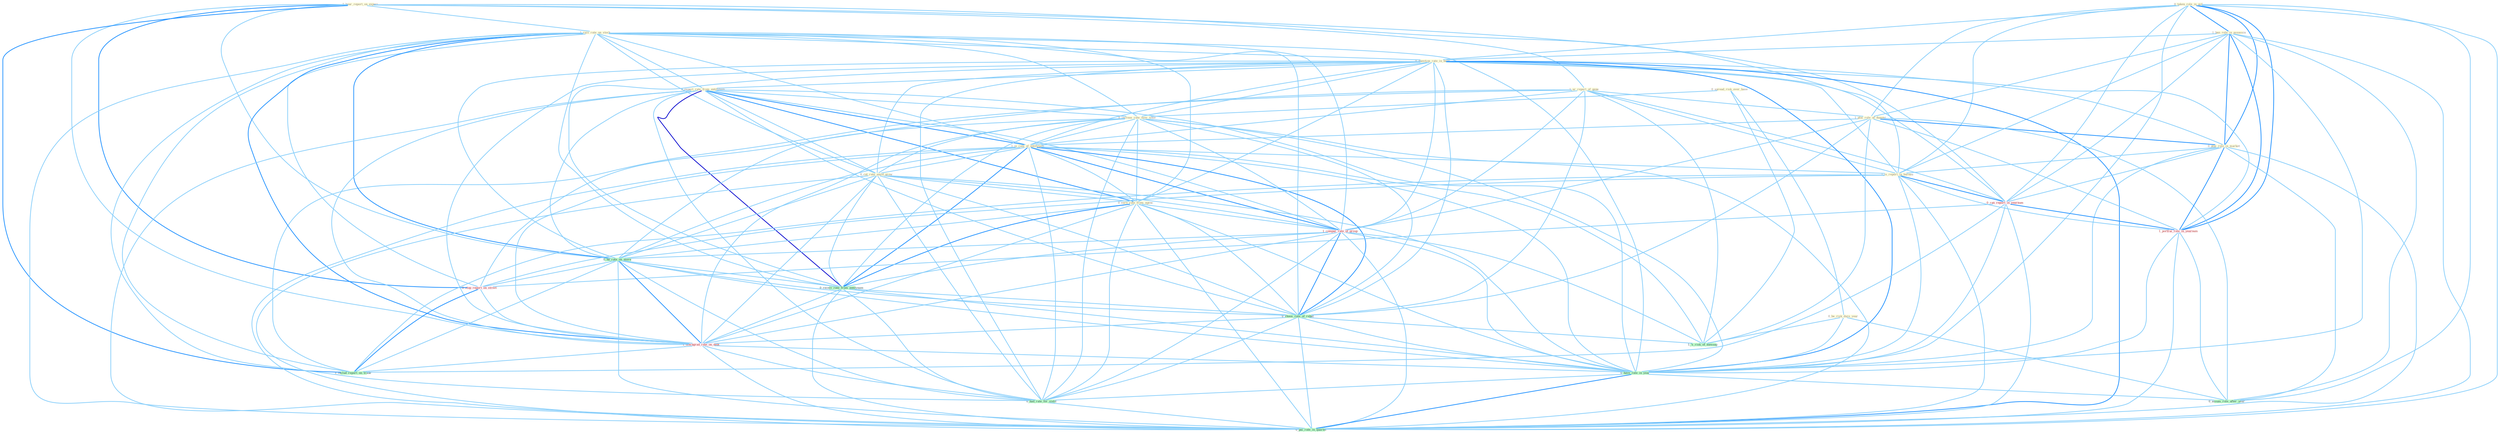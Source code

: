Graph G{ 
    node
    [shape=polygon,style=filled,width=.5,height=.06,color="#BDFCC9",fixedsize=true,fontsize=4,
    fontcolor="#2f4f4f"];
    {node
    [color="#ffffe0", fontcolor="#8b7d6b"] "1_hear_report_on_experi " "1_ar_report_of_gene " "0_spread_risk_over_base " "1_rais_rate_on_stock " "0_taken_role_in_aid " "1_ban_role_in_assassin " "0_question_rate_in_hear " "1_plai_role_of_dummi " "0_plai_role_in_market " "0_expect_rate_from_entitynam " "0_be_risk_dure_year " "0_increas_rate_over_time " "1_is_rate_of_entitynam " "0_cut_rate_amid_grow " "0_earn_rate_from_agenc " "1_is_report_in_bureau "}
{node [color="#fff0f5", fontcolor="#b22222"] "1_compar_rate_of_group " "0_ran_report_in_yearnum " "0_stop_report_on_street " "1_downgrad_rate_on_debt " "1_portrai_role_in_yearnum "}
edge [color="#B0E2FF"];

	"1_hear_report_on_experi " -- "1_ar_report_of_gene " [w="1", color="#87cefa" ];
	"1_hear_report_on_experi " -- "1_rais_rate_on_stock " [w="1", color="#87cefa" ];
	"1_hear_report_on_experi " -- "1_is_report_in_bureau " [w="1", color="#87cefa" ];
	"1_hear_report_on_experi " -- "0_ran_report_in_yearnum " [w="1", color="#87cefa" ];
	"1_hear_report_on_experi " -- "0_ha_rate_on_morn " [w="1", color="#87cefa" ];
	"1_hear_report_on_experi " -- "0_stop_report_on_street " [w="2", color="#1e90ff" , len=0.8];
	"1_hear_report_on_experi " -- "1_downgrad_rate_on_debt " [w="1", color="#87cefa" ];
	"1_hear_report_on_experi " -- "1_includ_report_on_trade " [w="2", color="#1e90ff" , len=0.8];
	"1_ar_report_of_gene " -- "1_plai_role_of_dummi " [w="1", color="#87cefa" ];
	"1_ar_report_of_gene " -- "1_is_rate_of_entitynam " [w="1", color="#87cefa" ];
	"1_ar_report_of_gene " -- "1_is_report_in_bureau " [w="1", color="#87cefa" ];
	"1_ar_report_of_gene " -- "1_compar_rate_of_group " [w="1", color="#87cefa" ];
	"1_ar_report_of_gene " -- "0_ran_report_in_yearnum " [w="1", color="#87cefa" ];
	"1_ar_report_of_gene " -- "0_stop_report_on_street " [w="1", color="#87cefa" ];
	"1_ar_report_of_gene " -- "0_choos_rate_of_rebat " [w="1", color="#87cefa" ];
	"1_ar_report_of_gene " -- "1_'s_risk_of_messag " [w="1", color="#87cefa" ];
	"1_ar_report_of_gene " -- "1_includ_report_on_trade " [w="1", color="#87cefa" ];
	"0_spread_risk_over_base " -- "0_be_risk_dure_year " [w="1", color="#87cefa" ];
	"0_spread_risk_over_base " -- "0_increas_rate_over_time " [w="1", color="#87cefa" ];
	"0_spread_risk_over_base " -- "1_'s_risk_of_messag " [w="1", color="#87cefa" ];
	"1_rais_rate_on_stock " -- "0_question_rate_in_hear " [w="1", color="#87cefa" ];
	"1_rais_rate_on_stock " -- "0_expect_rate_from_entitynam " [w="1", color="#87cefa" ];
	"1_rais_rate_on_stock " -- "0_increas_rate_over_time " [w="1", color="#87cefa" ];
	"1_rais_rate_on_stock " -- "1_is_rate_of_entitynam " [w="1", color="#87cefa" ];
	"1_rais_rate_on_stock " -- "0_cut_rate_amid_grow " [w="1", color="#87cefa" ];
	"1_rais_rate_on_stock " -- "0_earn_rate_from_agenc " [w="1", color="#87cefa" ];
	"1_rais_rate_on_stock " -- "1_compar_rate_of_group " [w="1", color="#87cefa" ];
	"1_rais_rate_on_stock " -- "0_ha_rate_on_morn " [w="2", color="#1e90ff" , len=0.8];
	"1_rais_rate_on_stock " -- "0_receiv_rate_from_entitynam " [w="1", color="#87cefa" ];
	"1_rais_rate_on_stock " -- "0_stop_report_on_street " [w="1", color="#87cefa" ];
	"1_rais_rate_on_stock " -- "0_choos_rate_of_rebat " [w="1", color="#87cefa" ];
	"1_rais_rate_on_stock " -- "1_downgrad_rate_on_debt " [w="2", color="#1e90ff" , len=0.8];
	"1_rais_rate_on_stock " -- "0_have_rate_in_year " [w="1", color="#87cefa" ];
	"1_rais_rate_on_stock " -- "1_includ_report_on_trade " [w="1", color="#87cefa" ];
	"1_rais_rate_on_stock " -- "0_had_rate_for_yield " [w="1", color="#87cefa" ];
	"1_rais_rate_on_stock " -- "0_pai_rate_in_quarter " [w="1", color="#87cefa" ];
	"0_taken_role_in_aid " -- "1_ban_role_in_assassin " [w="2", color="#1e90ff" , len=0.8];
	"0_taken_role_in_aid " -- "0_question_rate_in_hear " [w="1", color="#87cefa" ];
	"0_taken_role_in_aid " -- "1_plai_role_of_dummi " [w="1", color="#87cefa" ];
	"0_taken_role_in_aid " -- "0_plai_role_in_market " [w="2", color="#1e90ff" , len=0.8];
	"0_taken_role_in_aid " -- "1_is_report_in_bureau " [w="1", color="#87cefa" ];
	"0_taken_role_in_aid " -- "0_ran_report_in_yearnum " [w="1", color="#87cefa" ];
	"0_taken_role_in_aid " -- "1_portrai_role_in_yearnum " [w="2", color="#1e90ff" , len=0.8];
	"0_taken_role_in_aid " -- "0_have_rate_in_year " [w="1", color="#87cefa" ];
	"0_taken_role_in_aid " -- "0_assum_role_after_year " [w="1", color="#87cefa" ];
	"0_taken_role_in_aid " -- "0_pai_rate_in_quarter " [w="1", color="#87cefa" ];
	"1_ban_role_in_assassin " -- "0_question_rate_in_hear " [w="1", color="#87cefa" ];
	"1_ban_role_in_assassin " -- "1_plai_role_of_dummi " [w="1", color="#87cefa" ];
	"1_ban_role_in_assassin " -- "0_plai_role_in_market " [w="2", color="#1e90ff" , len=0.8];
	"1_ban_role_in_assassin " -- "1_is_report_in_bureau " [w="1", color="#87cefa" ];
	"1_ban_role_in_assassin " -- "0_ran_report_in_yearnum " [w="1", color="#87cefa" ];
	"1_ban_role_in_assassin " -- "1_portrai_role_in_yearnum " [w="2", color="#1e90ff" , len=0.8];
	"1_ban_role_in_assassin " -- "0_have_rate_in_year " [w="1", color="#87cefa" ];
	"1_ban_role_in_assassin " -- "0_assum_role_after_year " [w="1", color="#87cefa" ];
	"1_ban_role_in_assassin " -- "0_pai_rate_in_quarter " [w="1", color="#87cefa" ];
	"0_question_rate_in_hear " -- "0_plai_role_in_market " [w="1", color="#87cefa" ];
	"0_question_rate_in_hear " -- "0_expect_rate_from_entitynam " [w="1", color="#87cefa" ];
	"0_question_rate_in_hear " -- "0_increas_rate_over_time " [w="1", color="#87cefa" ];
	"0_question_rate_in_hear " -- "1_is_rate_of_entitynam " [w="1", color="#87cefa" ];
	"0_question_rate_in_hear " -- "0_cut_rate_amid_grow " [w="1", color="#87cefa" ];
	"0_question_rate_in_hear " -- "0_earn_rate_from_agenc " [w="1", color="#87cefa" ];
	"0_question_rate_in_hear " -- "1_is_report_in_bureau " [w="1", color="#87cefa" ];
	"0_question_rate_in_hear " -- "1_compar_rate_of_group " [w="1", color="#87cefa" ];
	"0_question_rate_in_hear " -- "0_ran_report_in_yearnum " [w="1", color="#87cefa" ];
	"0_question_rate_in_hear " -- "0_ha_rate_on_morn " [w="1", color="#87cefa" ];
	"0_question_rate_in_hear " -- "0_receiv_rate_from_entitynam " [w="1", color="#87cefa" ];
	"0_question_rate_in_hear " -- "0_choos_rate_of_rebat " [w="1", color="#87cefa" ];
	"0_question_rate_in_hear " -- "1_downgrad_rate_on_debt " [w="1", color="#87cefa" ];
	"0_question_rate_in_hear " -- "1_portrai_role_in_yearnum " [w="1", color="#87cefa" ];
	"0_question_rate_in_hear " -- "0_have_rate_in_year " [w="2", color="#1e90ff" , len=0.8];
	"0_question_rate_in_hear " -- "0_had_rate_for_yield " [w="1", color="#87cefa" ];
	"0_question_rate_in_hear " -- "0_pai_rate_in_quarter " [w="2", color="#1e90ff" , len=0.8];
	"1_plai_role_of_dummi " -- "0_plai_role_in_market " [w="2", color="#1e90ff" , len=0.8];
	"1_plai_role_of_dummi " -- "1_is_rate_of_entitynam " [w="1", color="#87cefa" ];
	"1_plai_role_of_dummi " -- "1_compar_rate_of_group " [w="1", color="#87cefa" ];
	"1_plai_role_of_dummi " -- "0_choos_rate_of_rebat " [w="1", color="#87cefa" ];
	"1_plai_role_of_dummi " -- "1_'s_risk_of_messag " [w="1", color="#87cefa" ];
	"1_plai_role_of_dummi " -- "1_portrai_role_in_yearnum " [w="1", color="#87cefa" ];
	"1_plai_role_of_dummi " -- "0_assum_role_after_year " [w="1", color="#87cefa" ];
	"0_plai_role_in_market " -- "1_is_report_in_bureau " [w="1", color="#87cefa" ];
	"0_plai_role_in_market " -- "0_ran_report_in_yearnum " [w="1", color="#87cefa" ];
	"0_plai_role_in_market " -- "1_portrai_role_in_yearnum " [w="2", color="#1e90ff" , len=0.8];
	"0_plai_role_in_market " -- "0_have_rate_in_year " [w="1", color="#87cefa" ];
	"0_plai_role_in_market " -- "0_assum_role_after_year " [w="1", color="#87cefa" ];
	"0_plai_role_in_market " -- "0_pai_rate_in_quarter " [w="1", color="#87cefa" ];
	"0_expect_rate_from_entitynam " -- "0_increas_rate_over_time " [w="1", color="#87cefa" ];
	"0_expect_rate_from_entitynam " -- "1_is_rate_of_entitynam " [w="2", color="#1e90ff" , len=0.8];
	"0_expect_rate_from_entitynam " -- "0_cut_rate_amid_grow " [w="1", color="#87cefa" ];
	"0_expect_rate_from_entitynam " -- "0_earn_rate_from_agenc " [w="2", color="#1e90ff" , len=0.8];
	"0_expect_rate_from_entitynam " -- "1_compar_rate_of_group " [w="1", color="#87cefa" ];
	"0_expect_rate_from_entitynam " -- "0_ha_rate_on_morn " [w="1", color="#87cefa" ];
	"0_expect_rate_from_entitynam " -- "0_receiv_rate_from_entitynam " [w="3", color="#0000cd" , len=0.6];
	"0_expect_rate_from_entitynam " -- "0_choos_rate_of_rebat " [w="1", color="#87cefa" ];
	"0_expect_rate_from_entitynam " -- "1_downgrad_rate_on_debt " [w="1", color="#87cefa" ];
	"0_expect_rate_from_entitynam " -- "0_have_rate_in_year " [w="1", color="#87cefa" ];
	"0_expect_rate_from_entitynam " -- "0_had_rate_for_yield " [w="1", color="#87cefa" ];
	"0_expect_rate_from_entitynam " -- "0_pai_rate_in_quarter " [w="1", color="#87cefa" ];
	"0_be_risk_dure_year " -- "1_'s_risk_of_messag " [w="1", color="#87cefa" ];
	"0_be_risk_dure_year " -- "0_have_rate_in_year " [w="1", color="#87cefa" ];
	"0_be_risk_dure_year " -- "0_assum_role_after_year " [w="1", color="#87cefa" ];
	"0_increas_rate_over_time " -- "1_is_rate_of_entitynam " [w="1", color="#87cefa" ];
	"0_increas_rate_over_time " -- "0_cut_rate_amid_grow " [w="1", color="#87cefa" ];
	"0_increas_rate_over_time " -- "0_earn_rate_from_agenc " [w="1", color="#87cefa" ];
	"0_increas_rate_over_time " -- "1_compar_rate_of_group " [w="1", color="#87cefa" ];
	"0_increas_rate_over_time " -- "0_ha_rate_on_morn " [w="1", color="#87cefa" ];
	"0_increas_rate_over_time " -- "0_receiv_rate_from_entitynam " [w="1", color="#87cefa" ];
	"0_increas_rate_over_time " -- "0_choos_rate_of_rebat " [w="1", color="#87cefa" ];
	"0_increas_rate_over_time " -- "1_downgrad_rate_on_debt " [w="1", color="#87cefa" ];
	"0_increas_rate_over_time " -- "0_have_rate_in_year " [w="1", color="#87cefa" ];
	"0_increas_rate_over_time " -- "0_had_rate_for_yield " [w="1", color="#87cefa" ];
	"0_increas_rate_over_time " -- "0_pai_rate_in_quarter " [w="1", color="#87cefa" ];
	"1_is_rate_of_entitynam " -- "0_cut_rate_amid_grow " [w="1", color="#87cefa" ];
	"1_is_rate_of_entitynam " -- "0_earn_rate_from_agenc " [w="1", color="#87cefa" ];
	"1_is_rate_of_entitynam " -- "1_is_report_in_bureau " [w="1", color="#87cefa" ];
	"1_is_rate_of_entitynam " -- "1_compar_rate_of_group " [w="2", color="#1e90ff" , len=0.8];
	"1_is_rate_of_entitynam " -- "0_ha_rate_on_morn " [w="1", color="#87cefa" ];
	"1_is_rate_of_entitynam " -- "0_receiv_rate_from_entitynam " [w="2", color="#1e90ff" , len=0.8];
	"1_is_rate_of_entitynam " -- "0_choos_rate_of_rebat " [w="2", color="#1e90ff" , len=0.8];
	"1_is_rate_of_entitynam " -- "1_downgrad_rate_on_debt " [w="1", color="#87cefa" ];
	"1_is_rate_of_entitynam " -- "1_'s_risk_of_messag " [w="1", color="#87cefa" ];
	"1_is_rate_of_entitynam " -- "0_have_rate_in_year " [w="1", color="#87cefa" ];
	"1_is_rate_of_entitynam " -- "0_had_rate_for_yield " [w="1", color="#87cefa" ];
	"1_is_rate_of_entitynam " -- "0_pai_rate_in_quarter " [w="1", color="#87cefa" ];
	"0_cut_rate_amid_grow " -- "0_earn_rate_from_agenc " [w="1", color="#87cefa" ];
	"0_cut_rate_amid_grow " -- "1_compar_rate_of_group " [w="1", color="#87cefa" ];
	"0_cut_rate_amid_grow " -- "0_ha_rate_on_morn " [w="1", color="#87cefa" ];
	"0_cut_rate_amid_grow " -- "0_receiv_rate_from_entitynam " [w="1", color="#87cefa" ];
	"0_cut_rate_amid_grow " -- "0_choos_rate_of_rebat " [w="1", color="#87cefa" ];
	"0_cut_rate_amid_grow " -- "1_downgrad_rate_on_debt " [w="1", color="#87cefa" ];
	"0_cut_rate_amid_grow " -- "0_have_rate_in_year " [w="1", color="#87cefa" ];
	"0_cut_rate_amid_grow " -- "0_had_rate_for_yield " [w="1", color="#87cefa" ];
	"0_cut_rate_amid_grow " -- "0_pai_rate_in_quarter " [w="1", color="#87cefa" ];
	"0_earn_rate_from_agenc " -- "1_compar_rate_of_group " [w="1", color="#87cefa" ];
	"0_earn_rate_from_agenc " -- "0_ha_rate_on_morn " [w="1", color="#87cefa" ];
	"0_earn_rate_from_agenc " -- "0_receiv_rate_from_entitynam " [w="2", color="#1e90ff" , len=0.8];
	"0_earn_rate_from_agenc " -- "0_choos_rate_of_rebat " [w="1", color="#87cefa" ];
	"0_earn_rate_from_agenc " -- "1_downgrad_rate_on_debt " [w="1", color="#87cefa" ];
	"0_earn_rate_from_agenc " -- "0_have_rate_in_year " [w="1", color="#87cefa" ];
	"0_earn_rate_from_agenc " -- "0_had_rate_for_yield " [w="1", color="#87cefa" ];
	"0_earn_rate_from_agenc " -- "0_pai_rate_in_quarter " [w="1", color="#87cefa" ];
	"1_is_report_in_bureau " -- "0_ran_report_in_yearnum " [w="2", color="#1e90ff" , len=0.8];
	"1_is_report_in_bureau " -- "0_stop_report_on_street " [w="1", color="#87cefa" ];
	"1_is_report_in_bureau " -- "1_portrai_role_in_yearnum " [w="1", color="#87cefa" ];
	"1_is_report_in_bureau " -- "0_have_rate_in_year " [w="1", color="#87cefa" ];
	"1_is_report_in_bureau " -- "1_includ_report_on_trade " [w="1", color="#87cefa" ];
	"1_is_report_in_bureau " -- "0_pai_rate_in_quarter " [w="1", color="#87cefa" ];
	"1_compar_rate_of_group " -- "0_ha_rate_on_morn " [w="1", color="#87cefa" ];
	"1_compar_rate_of_group " -- "0_receiv_rate_from_entitynam " [w="1", color="#87cefa" ];
	"1_compar_rate_of_group " -- "0_choos_rate_of_rebat " [w="2", color="#1e90ff" , len=0.8];
	"1_compar_rate_of_group " -- "1_downgrad_rate_on_debt " [w="1", color="#87cefa" ];
	"1_compar_rate_of_group " -- "1_'s_risk_of_messag " [w="1", color="#87cefa" ];
	"1_compar_rate_of_group " -- "0_have_rate_in_year " [w="1", color="#87cefa" ];
	"1_compar_rate_of_group " -- "0_had_rate_for_yield " [w="1", color="#87cefa" ];
	"1_compar_rate_of_group " -- "0_pai_rate_in_quarter " [w="1", color="#87cefa" ];
	"0_ran_report_in_yearnum " -- "0_stop_report_on_street " [w="1", color="#87cefa" ];
	"0_ran_report_in_yearnum " -- "1_portrai_role_in_yearnum " [w="2", color="#1e90ff" , len=0.8];
	"0_ran_report_in_yearnum " -- "0_have_rate_in_year " [w="1", color="#87cefa" ];
	"0_ran_report_in_yearnum " -- "1_includ_report_on_trade " [w="1", color="#87cefa" ];
	"0_ran_report_in_yearnum " -- "0_pai_rate_in_quarter " [w="1", color="#87cefa" ];
	"0_ha_rate_on_morn " -- "0_receiv_rate_from_entitynam " [w="1", color="#87cefa" ];
	"0_ha_rate_on_morn " -- "0_stop_report_on_street " [w="1", color="#87cefa" ];
	"0_ha_rate_on_morn " -- "0_choos_rate_of_rebat " [w="1", color="#87cefa" ];
	"0_ha_rate_on_morn " -- "1_downgrad_rate_on_debt " [w="2", color="#1e90ff" , len=0.8];
	"0_ha_rate_on_morn " -- "0_have_rate_in_year " [w="1", color="#87cefa" ];
	"0_ha_rate_on_morn " -- "1_includ_report_on_trade " [w="1", color="#87cefa" ];
	"0_ha_rate_on_morn " -- "0_had_rate_for_yield " [w="1", color="#87cefa" ];
	"0_ha_rate_on_morn " -- "0_pai_rate_in_quarter " [w="1", color="#87cefa" ];
	"0_receiv_rate_from_entitynam " -- "0_choos_rate_of_rebat " [w="1", color="#87cefa" ];
	"0_receiv_rate_from_entitynam " -- "1_downgrad_rate_on_debt " [w="1", color="#87cefa" ];
	"0_receiv_rate_from_entitynam " -- "0_have_rate_in_year " [w="1", color="#87cefa" ];
	"0_receiv_rate_from_entitynam " -- "0_had_rate_for_yield " [w="1", color="#87cefa" ];
	"0_receiv_rate_from_entitynam " -- "0_pai_rate_in_quarter " [w="1", color="#87cefa" ];
	"0_stop_report_on_street " -- "1_downgrad_rate_on_debt " [w="1", color="#87cefa" ];
	"0_stop_report_on_street " -- "1_includ_report_on_trade " [w="2", color="#1e90ff" , len=0.8];
	"0_choos_rate_of_rebat " -- "1_downgrad_rate_on_debt " [w="1", color="#87cefa" ];
	"0_choos_rate_of_rebat " -- "1_'s_risk_of_messag " [w="1", color="#87cefa" ];
	"0_choos_rate_of_rebat " -- "0_have_rate_in_year " [w="1", color="#87cefa" ];
	"0_choos_rate_of_rebat " -- "0_had_rate_for_yield " [w="1", color="#87cefa" ];
	"0_choos_rate_of_rebat " -- "0_pai_rate_in_quarter " [w="1", color="#87cefa" ];
	"1_downgrad_rate_on_debt " -- "0_have_rate_in_year " [w="1", color="#87cefa" ];
	"1_downgrad_rate_on_debt " -- "1_includ_report_on_trade " [w="1", color="#87cefa" ];
	"1_downgrad_rate_on_debt " -- "0_had_rate_for_yield " [w="1", color="#87cefa" ];
	"1_downgrad_rate_on_debt " -- "0_pai_rate_in_quarter " [w="1", color="#87cefa" ];
	"1_portrai_role_in_yearnum " -- "0_have_rate_in_year " [w="1", color="#87cefa" ];
	"1_portrai_role_in_yearnum " -- "0_assum_role_after_year " [w="1", color="#87cefa" ];
	"1_portrai_role_in_yearnum " -- "0_pai_rate_in_quarter " [w="1", color="#87cefa" ];
	"0_have_rate_in_year " -- "0_assum_role_after_year " [w="1", color="#87cefa" ];
	"0_have_rate_in_year " -- "0_had_rate_for_yield " [w="1", color="#87cefa" ];
	"0_have_rate_in_year " -- "0_pai_rate_in_quarter " [w="2", color="#1e90ff" , len=0.8];
	"0_had_rate_for_yield " -- "0_pai_rate_in_quarter " [w="1", color="#87cefa" ];
}